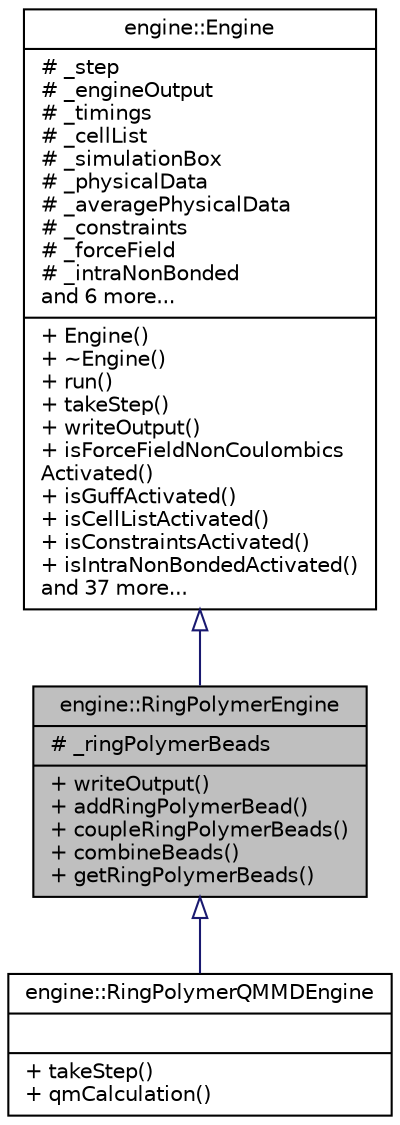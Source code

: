 digraph "engine::RingPolymerEngine"
{
 // LATEX_PDF_SIZE
  edge [fontname="Helvetica",fontsize="10",labelfontname="Helvetica",labelfontsize="10"];
  node [fontname="Helvetica",fontsize="10",shape=record];
  Node1 [label="{engine::RingPolymerEngine\n|# _ringPolymerBeads\l|+ writeOutput()\l+ addRingPolymerBead()\l+ coupleRingPolymerBeads()\l+ combineBeads()\l+ getRingPolymerBeads()\l}",height=0.2,width=0.4,color="black", fillcolor="grey75", style="filled", fontcolor="black",tooltip=" "];
  Node2 -> Node1 [dir="back",color="midnightblue",fontsize="10",style="solid",arrowtail="onormal",fontname="Helvetica"];
  Node2 [label="{engine::Engine\n|# _step\l# _engineOutput\l# _timings\l# _cellList\l# _simulationBox\l# _physicalData\l# _averagePhysicalData\l# _constraints\l# _forceField\l# _intraNonBonded\land 6 more...\l|+ Engine()\l+ ~Engine()\l+ run()\l+ takeStep()\l+ writeOutput()\l+ isForceFieldNonCoulombics\lActivated()\l+ isGuffActivated()\l+ isCellListActivated()\l+ isConstraintsActivated()\l+ isIntraNonBondedActivated()\land 37 more...\l}",height=0.2,width=0.4,color="black", fillcolor="white", style="filled",URL="$classengine_1_1Engine.html",tooltip="Contains all the information needed to run the simulation."];
  Node1 -> Node3 [dir="back",color="midnightblue",fontsize="10",style="solid",arrowtail="onormal",fontname="Helvetica"];
  Node3 [label="{engine::RingPolymerQMMDEngine\n||+ takeStep()\l+ qmCalculation()\l}",height=0.2,width=0.4,color="black", fillcolor="white", style="filled",URL="$classengine_1_1RingPolymerQMMDEngine.html",tooltip=" "];
}
